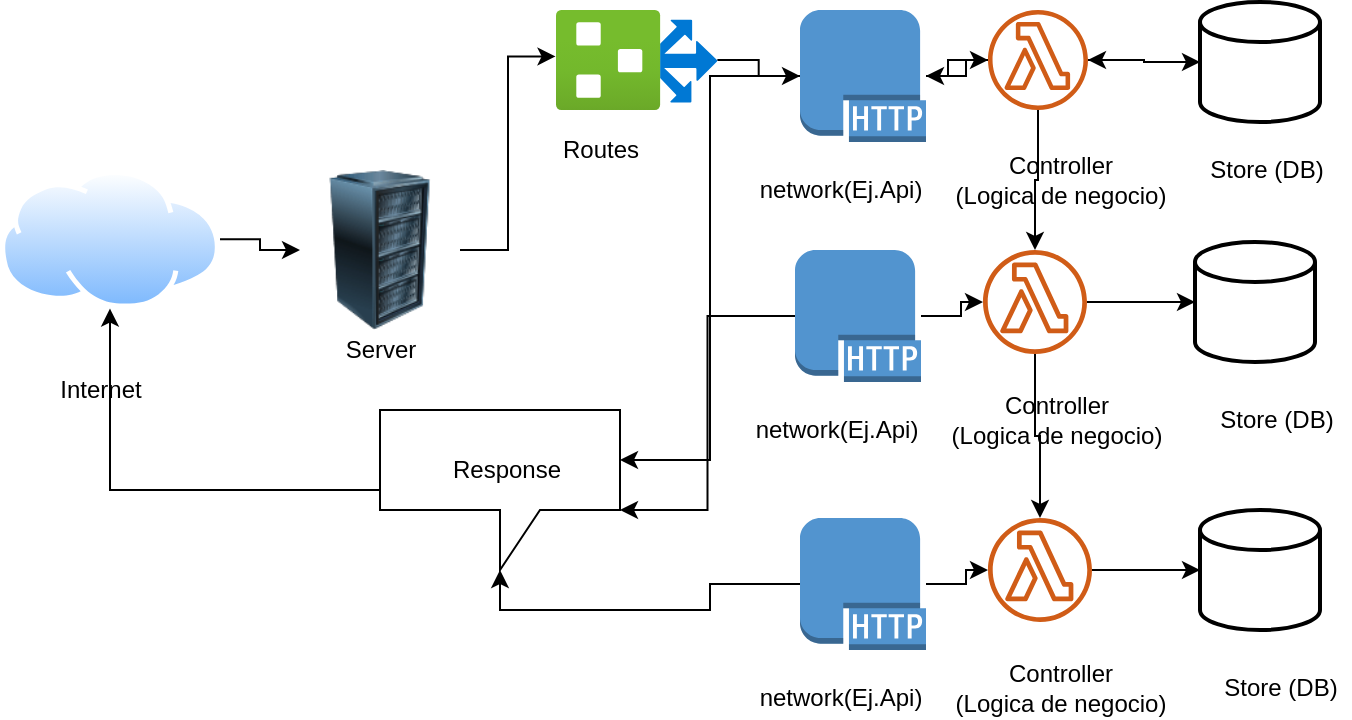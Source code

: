 <mxfile>
    <diagram id="iskjI1gikGGGAvzM745B" name="Page-1">
        <mxGraphModel dx="506" dy="254" grid="1" gridSize="10" guides="1" tooltips="1" connect="1" arrows="1" fold="1" page="1" pageScale="1" pageWidth="827" pageHeight="1169" math="0" shadow="0">
            <root>
                <mxCell id="0"/>
                <mxCell id="1" parent="0"/>
                <mxCell id="21" style="edgeStyle=orthogonalEdgeStyle;rounded=0;orthogonalLoop=1;jettySize=auto;html=1;" parent="1" source="2" target="3" edge="1">
                    <mxGeometry relative="1" as="geometry"/>
                </mxCell>
                <mxCell id="2" value="" style="aspect=fixed;perimeter=ellipsePerimeter;html=1;align=center;shadow=0;dashed=0;spacingTop=3;image;image=img/lib/active_directory/internet_cloud.svg;" parent="1" vertex="1">
                    <mxGeometry x="100" y="130" width="110" height="69.3" as="geometry"/>
                </mxCell>
                <mxCell id="22" style="edgeStyle=orthogonalEdgeStyle;rounded=0;orthogonalLoop=1;jettySize=auto;html=1;entryX=-0.003;entryY=0.464;entryDx=0;entryDy=0;entryPerimeter=0;" parent="1" source="3" target="4" edge="1">
                    <mxGeometry relative="1" as="geometry"/>
                </mxCell>
                <mxCell id="3" value="" style="image;html=1;image=img/lib/clip_art/computers/Server_Rack_128x128.png" parent="1" vertex="1">
                    <mxGeometry x="250" y="130" width="80" height="80" as="geometry"/>
                </mxCell>
                <mxCell id="23" style="edgeStyle=orthogonalEdgeStyle;rounded=0;orthogonalLoop=1;jettySize=auto;html=1;" parent="1" source="4" target="13" edge="1">
                    <mxGeometry relative="1" as="geometry"/>
                </mxCell>
                <mxCell id="4" value="" style="aspect=fixed;html=1;points=[];align=center;image;fontSize=12;image=img/lib/azure2/networking/Route_Filters.svg;" parent="1" vertex="1">
                    <mxGeometry x="378" y="50" width="80.68" height="50" as="geometry"/>
                </mxCell>
                <mxCell id="45" style="edgeStyle=orthogonalEdgeStyle;rounded=0;orthogonalLoop=1;jettySize=auto;html=1;" parent="1" source="6" target="2" edge="1">
                    <mxGeometry relative="1" as="geometry"/>
                </mxCell>
                <mxCell id="6" value="" style="shape=callout;whiteSpace=wrap;html=1;perimeter=calloutPerimeter;" parent="1" vertex="1">
                    <mxGeometry x="290" y="250" width="120" height="80" as="geometry"/>
                </mxCell>
                <mxCell id="7" value="Response" style="text;html=1;align=center;verticalAlign=middle;resizable=0;points=[];autosize=1;strokeColor=none;" parent="1" vertex="1">
                    <mxGeometry x="318.0" y="270" width="70" height="20" as="geometry"/>
                </mxCell>
                <mxCell id="10" value="Server" style="text;html=1;align=center;verticalAlign=middle;resizable=0;points=[];autosize=1;strokeColor=none;" parent="1" vertex="1">
                    <mxGeometry x="265" y="210" width="50" height="20" as="geometry"/>
                </mxCell>
                <mxCell id="11" value="Internet" style="text;html=1;align=center;verticalAlign=middle;resizable=0;points=[];autosize=1;strokeColor=none;" parent="1" vertex="1">
                    <mxGeometry x="120" y="230" width="60" height="20" as="geometry"/>
                </mxCell>
                <mxCell id="12" value="Routes" style="text;html=1;align=center;verticalAlign=middle;resizable=0;points=[];autosize=1;strokeColor=none;" parent="1" vertex="1">
                    <mxGeometry x="375" y="110" width="50" height="20" as="geometry"/>
                </mxCell>
                <mxCell id="24" style="edgeStyle=orthogonalEdgeStyle;rounded=0;orthogonalLoop=1;jettySize=auto;html=1;" parent="1" source="13" target="17" edge="1">
                    <mxGeometry relative="1" as="geometry"/>
                </mxCell>
                <mxCell id="44" style="edgeStyle=orthogonalEdgeStyle;rounded=0;orthogonalLoop=1;jettySize=auto;html=1;entryX=0;entryY=0;entryDx=120;entryDy=25;entryPerimeter=0;" parent="1" source="13" target="6" edge="1">
                    <mxGeometry relative="1" as="geometry">
                        <Array as="points">
                            <mxPoint x="455" y="83"/>
                            <mxPoint x="455" y="275"/>
                        </Array>
                    </mxGeometry>
                </mxCell>
                <mxCell id="13" value="" style="outlineConnect=0;dashed=0;verticalLabelPosition=bottom;verticalAlign=top;align=center;html=1;shape=mxgraph.aws3.http_protocol;fillColor=#5294CF;gradientColor=none;" parent="1" vertex="1">
                    <mxGeometry x="500" y="50" width="63" height="66" as="geometry"/>
                </mxCell>
                <mxCell id="14" value="network(Ej.Api)" style="text;html=1;align=center;verticalAlign=middle;resizable=0;points=[];autosize=1;strokeColor=none;" parent="1" vertex="1">
                    <mxGeometry x="470" y="130" width="100" height="20" as="geometry"/>
                </mxCell>
                <mxCell id="15" value="Controller &lt;br&gt;(Logica de negocio)" style="text;html=1;align=center;verticalAlign=middle;resizable=0;points=[];autosize=1;strokeColor=none;" parent="1" vertex="1">
                    <mxGeometry x="570" y="120" width="120" height="30" as="geometry"/>
                </mxCell>
                <mxCell id="16" value="Store (DB)" style="text;html=1;align=center;verticalAlign=middle;resizable=0;points=[];autosize=1;strokeColor=none;" parent="1" vertex="1">
                    <mxGeometry x="697.5" y="120" width="70" height="20" as="geometry"/>
                </mxCell>
                <mxCell id="25" style="edgeStyle=orthogonalEdgeStyle;rounded=0;orthogonalLoop=1;jettySize=auto;html=1;" parent="1" source="17" target="18" edge="1">
                    <mxGeometry relative="1" as="geometry"/>
                </mxCell>
                <mxCell id="43" style="edgeStyle=orthogonalEdgeStyle;rounded=0;orthogonalLoop=1;jettySize=auto;html=1;" parent="1" source="17" target="13" edge="1">
                    <mxGeometry relative="1" as="geometry"/>
                </mxCell>
                <mxCell id="48" style="edgeStyle=orthogonalEdgeStyle;rounded=0;orthogonalLoop=1;jettySize=auto;html=1;" edge="1" parent="1" source="17" target="32">
                    <mxGeometry relative="1" as="geometry"/>
                </mxCell>
                <mxCell id="17" value="" style="outlineConnect=0;fontColor=#232F3E;gradientColor=none;fillColor=#D05C17;strokeColor=none;dashed=0;verticalLabelPosition=bottom;verticalAlign=top;align=center;html=1;fontSize=12;fontStyle=0;aspect=fixed;pointerEvents=1;shape=mxgraph.aws4.lambda_function;" parent="1" vertex="1">
                    <mxGeometry x="594" y="50" width="50" height="50" as="geometry"/>
                </mxCell>
                <mxCell id="42" style="edgeStyle=orthogonalEdgeStyle;rounded=0;orthogonalLoop=1;jettySize=auto;html=1;" parent="1" source="18" target="17" edge="1">
                    <mxGeometry relative="1" as="geometry"/>
                </mxCell>
                <mxCell id="18" value="" style="strokeWidth=2;html=1;shape=mxgraph.flowchart.database;whiteSpace=wrap;" parent="1" vertex="1">
                    <mxGeometry x="700" y="46" width="60" height="60" as="geometry"/>
                </mxCell>
                <mxCell id="26" style="edgeStyle=orthogonalEdgeStyle;rounded=0;orthogonalLoop=1;jettySize=auto;html=1;" parent="1" source="27" target="32" edge="1">
                    <mxGeometry relative="1" as="geometry"/>
                </mxCell>
                <mxCell id="27" value="" style="outlineConnect=0;dashed=0;verticalLabelPosition=bottom;verticalAlign=top;align=center;html=1;shape=mxgraph.aws3.http_protocol;fillColor=#5294CF;gradientColor=none;" parent="1" vertex="1">
                    <mxGeometry x="497.5" y="170" width="63" height="66" as="geometry"/>
                </mxCell>
                <mxCell id="28" value="network(Ej.Api)" style="text;html=1;align=center;verticalAlign=middle;resizable=0;points=[];autosize=1;strokeColor=none;" parent="1" vertex="1">
                    <mxGeometry x="467.5" y="250" width="100" height="20" as="geometry"/>
                </mxCell>
                <mxCell id="29" value="Controller &lt;br&gt;(Logica de negocio)" style="text;html=1;align=center;verticalAlign=middle;resizable=0;points=[];autosize=1;strokeColor=none;" parent="1" vertex="1">
                    <mxGeometry x="567.5" y="240" width="120" height="30" as="geometry"/>
                </mxCell>
                <mxCell id="30" value="Store (DB)" style="text;html=1;align=center;verticalAlign=middle;resizable=0;points=[];autosize=1;strokeColor=none;" parent="1" vertex="1">
                    <mxGeometry x="702.5" y="245" width="70" height="20" as="geometry"/>
                </mxCell>
                <mxCell id="31" style="edgeStyle=orthogonalEdgeStyle;rounded=0;orthogonalLoop=1;jettySize=auto;html=1;" parent="1" source="32" target="33" edge="1">
                    <mxGeometry relative="1" as="geometry"/>
                </mxCell>
                <mxCell id="49" style="edgeStyle=orthogonalEdgeStyle;rounded=0;orthogonalLoop=1;jettySize=auto;html=1;" edge="1" parent="1" source="32" target="40">
                    <mxGeometry relative="1" as="geometry"/>
                </mxCell>
                <mxCell id="32" value="" style="outlineConnect=0;fontColor=#232F3E;gradientColor=none;fillColor=#D05C17;strokeColor=none;dashed=0;verticalLabelPosition=bottom;verticalAlign=top;align=center;html=1;fontSize=12;fontStyle=0;aspect=fixed;pointerEvents=1;shape=mxgraph.aws4.lambda_function;" parent="1" vertex="1">
                    <mxGeometry x="591.5" y="170" width="52" height="52" as="geometry"/>
                </mxCell>
                <mxCell id="33" value="" style="strokeWidth=2;html=1;shape=mxgraph.flowchart.database;whiteSpace=wrap;" parent="1" vertex="1">
                    <mxGeometry x="697.5" y="166" width="60" height="60" as="geometry"/>
                </mxCell>
                <mxCell id="34" style="edgeStyle=orthogonalEdgeStyle;rounded=0;orthogonalLoop=1;jettySize=auto;html=1;" parent="1" source="35" target="40" edge="1">
                    <mxGeometry relative="1" as="geometry"/>
                </mxCell>
                <mxCell id="35" value="" style="outlineConnect=0;dashed=0;verticalLabelPosition=bottom;verticalAlign=top;align=center;html=1;shape=mxgraph.aws3.http_protocol;fillColor=#5294CF;gradientColor=none;" parent="1" vertex="1">
                    <mxGeometry x="500" y="304" width="63" height="66" as="geometry"/>
                </mxCell>
                <mxCell id="36" value="network(Ej.Api)" style="text;html=1;align=center;verticalAlign=middle;resizable=0;points=[];autosize=1;strokeColor=none;" parent="1" vertex="1">
                    <mxGeometry x="470" y="384" width="100" height="20" as="geometry"/>
                </mxCell>
                <mxCell id="37" value="Controller &lt;br&gt;(Logica de negocio)" style="text;html=1;align=center;verticalAlign=middle;resizable=0;points=[];autosize=1;strokeColor=none;" parent="1" vertex="1">
                    <mxGeometry x="570" y="374" width="120" height="30" as="geometry"/>
                </mxCell>
                <mxCell id="38" value="Store (DB)" style="text;html=1;align=center;verticalAlign=middle;resizable=0;points=[];autosize=1;strokeColor=none;" parent="1" vertex="1">
                    <mxGeometry x="705" y="379" width="70" height="20" as="geometry"/>
                </mxCell>
                <mxCell id="39" style="edgeStyle=orthogonalEdgeStyle;rounded=0;orthogonalLoop=1;jettySize=auto;html=1;" parent="1" source="40" target="41" edge="1">
                    <mxGeometry relative="1" as="geometry"/>
                </mxCell>
                <mxCell id="40" value="" style="outlineConnect=0;fontColor=#232F3E;gradientColor=none;fillColor=#D05C17;strokeColor=none;dashed=0;verticalLabelPosition=bottom;verticalAlign=top;align=center;html=1;fontSize=12;fontStyle=0;aspect=fixed;pointerEvents=1;shape=mxgraph.aws4.lambda_function;" parent="1" vertex="1">
                    <mxGeometry x="594" y="304" width="52" height="52" as="geometry"/>
                </mxCell>
                <mxCell id="41" value="" style="strokeWidth=2;html=1;shape=mxgraph.flowchart.database;whiteSpace=wrap;" parent="1" vertex="1">
                    <mxGeometry x="700" y="300" width="60" height="60" as="geometry"/>
                </mxCell>
                <mxCell id="46" style="edgeStyle=orthogonalEdgeStyle;rounded=0;orthogonalLoop=1;jettySize=auto;html=1;entryX=0;entryY=0;entryDx=120;entryDy=50;entryPerimeter=0;exitX=0;exitY=0.5;exitDx=0;exitDy=0;exitPerimeter=0;" parent="1" source="27" target="6" edge="1">
                    <mxGeometry relative="1" as="geometry">
                        <mxPoint x="510" y="93.059" as="sourcePoint"/>
                        <mxPoint x="420.0" y="285" as="targetPoint"/>
                    </mxGeometry>
                </mxCell>
                <mxCell id="47" style="edgeStyle=orthogonalEdgeStyle;rounded=0;orthogonalLoop=1;jettySize=auto;html=1;entryX=0;entryY=0;entryDx=60;entryDy=80;entryPerimeter=0;exitX=0;exitY=0.5;exitDx=0;exitDy=0;exitPerimeter=0;" parent="1" source="35" target="6" edge="1">
                    <mxGeometry relative="1" as="geometry">
                        <mxPoint x="507.5" y="213.0" as="sourcePoint"/>
                        <mxPoint x="430.0" y="295" as="targetPoint"/>
                    </mxGeometry>
                </mxCell>
            </root>
        </mxGraphModel>
    </diagram>
</mxfile>